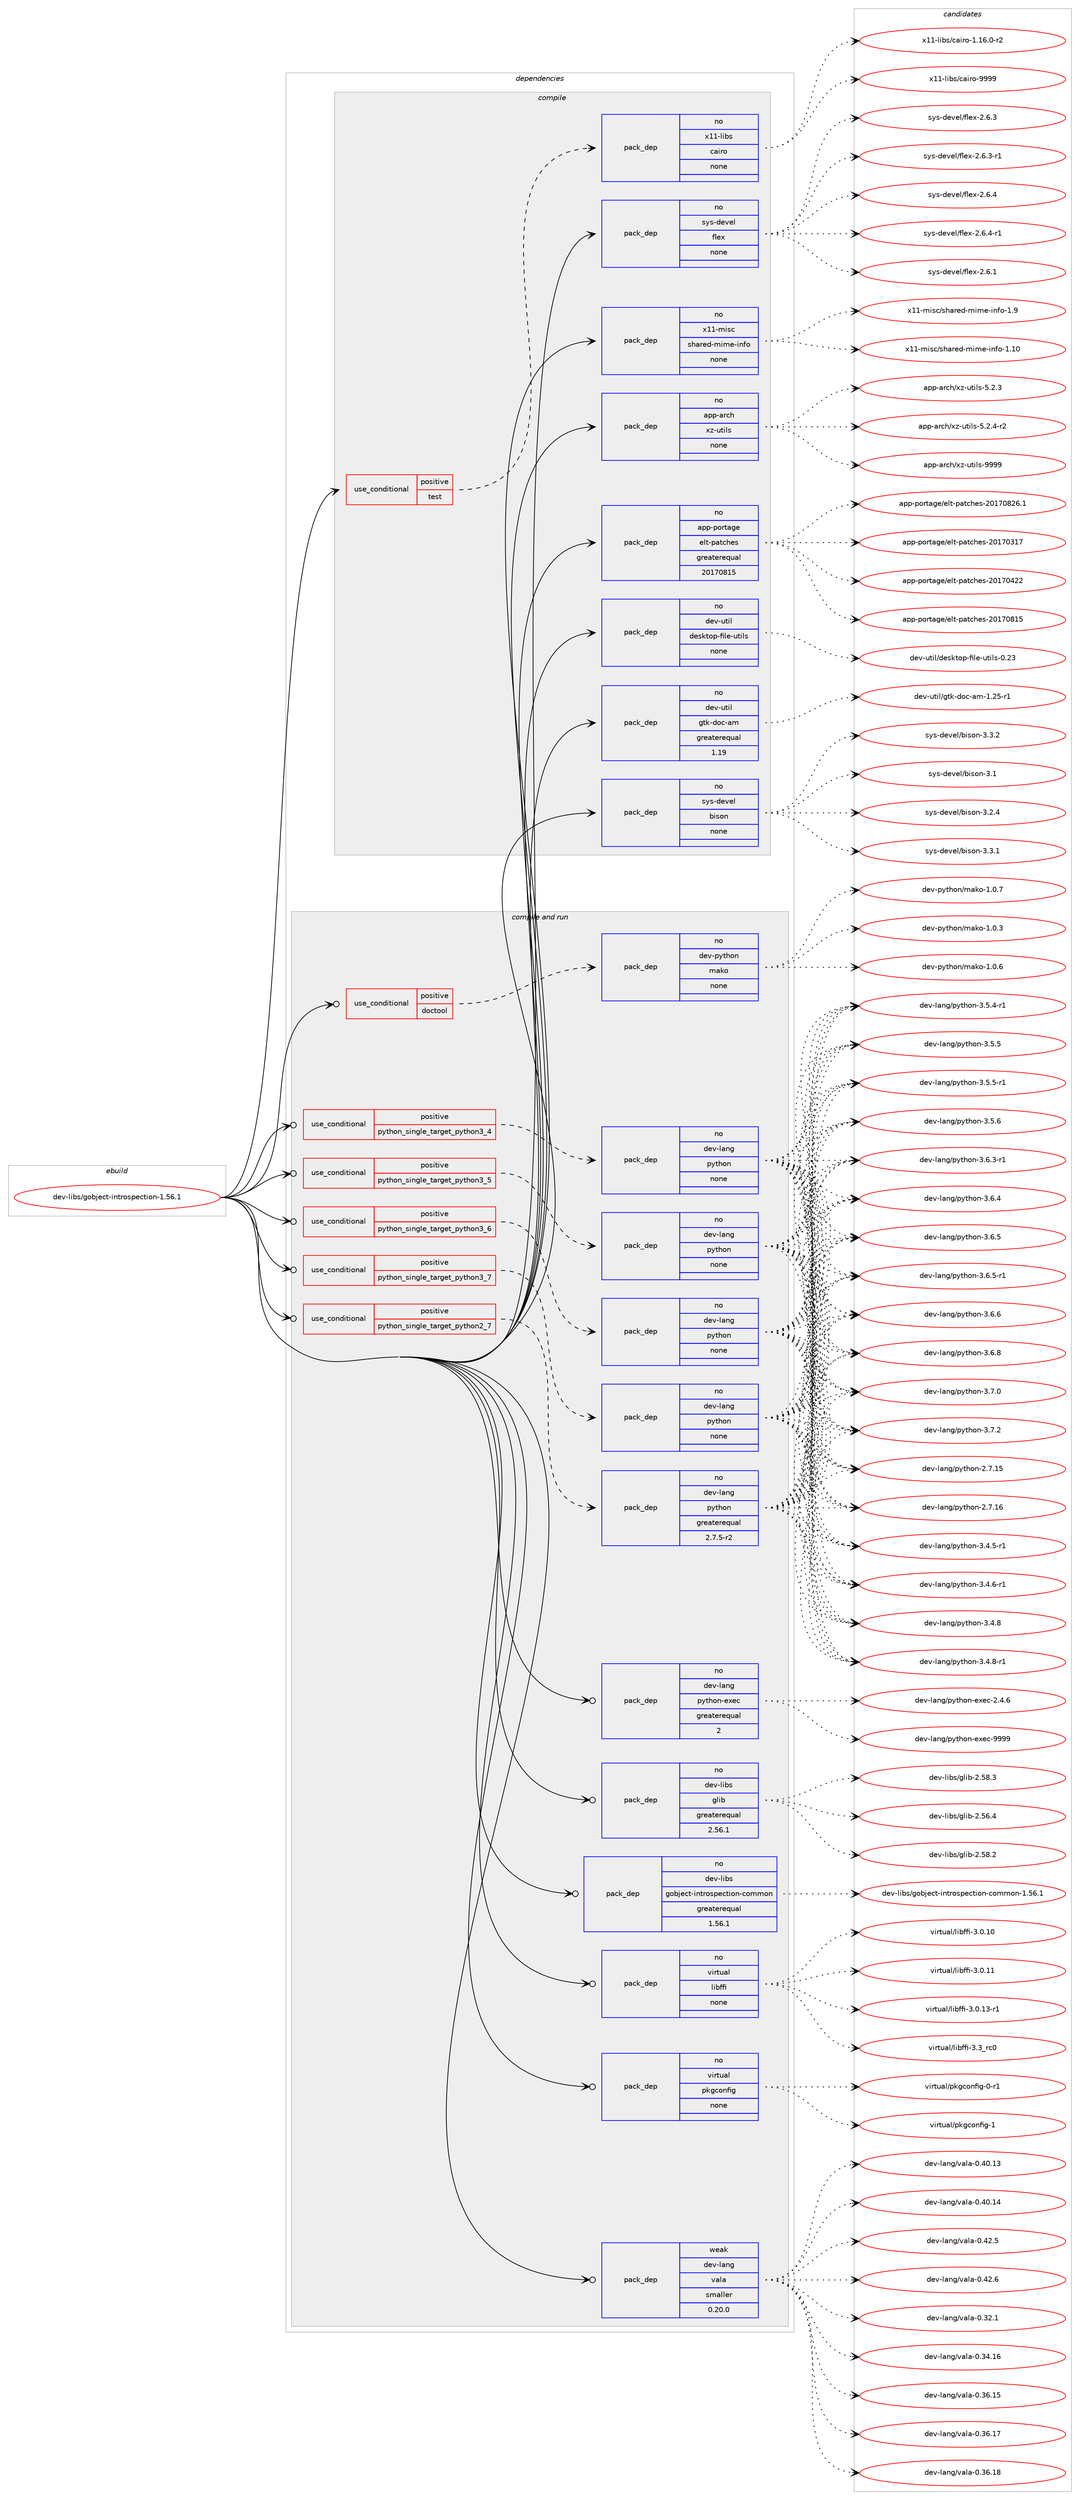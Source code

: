 digraph prolog {

# *************
# Graph options
# *************

newrank=true;
concentrate=true;
compound=true;
graph [rankdir=LR,fontname=Helvetica,fontsize=10,ranksep=1.5];#, ranksep=2.5, nodesep=0.2];
edge  [arrowhead=vee];
node  [fontname=Helvetica,fontsize=10];

# **********
# The ebuild
# **********

subgraph cluster_leftcol {
color=gray;
rank=same;
label=<<i>ebuild</i>>;
id [label="dev-libs/gobject-introspection-1.56.1", color=red, width=4, href="../dev-libs/gobject-introspection-1.56.1.svg"];
}

# ****************
# The dependencies
# ****************

subgraph cluster_midcol {
color=gray;
label=<<i>dependencies</i>>;
subgraph cluster_compile {
fillcolor="#eeeeee";
style=filled;
label=<<i>compile</i>>;
subgraph cond365723 {
dependency1366156 [label=<<TABLE BORDER="0" CELLBORDER="1" CELLSPACING="0" CELLPADDING="4"><TR><TD ROWSPAN="3" CELLPADDING="10">use_conditional</TD></TR><TR><TD>positive</TD></TR><TR><TD>test</TD></TR></TABLE>>, shape=none, color=red];
subgraph pack977716 {
dependency1366157 [label=<<TABLE BORDER="0" CELLBORDER="1" CELLSPACING="0" CELLPADDING="4" WIDTH="220"><TR><TD ROWSPAN="6" CELLPADDING="30">pack_dep</TD></TR><TR><TD WIDTH="110">no</TD></TR><TR><TD>x11-libs</TD></TR><TR><TD>cairo</TD></TR><TR><TD>none</TD></TR><TR><TD></TD></TR></TABLE>>, shape=none, color=blue];
}
dependency1366156:e -> dependency1366157:w [weight=20,style="dashed",arrowhead="vee"];
}
id:e -> dependency1366156:w [weight=20,style="solid",arrowhead="vee"];
subgraph pack977717 {
dependency1366158 [label=<<TABLE BORDER="0" CELLBORDER="1" CELLSPACING="0" CELLPADDING="4" WIDTH="220"><TR><TD ROWSPAN="6" CELLPADDING="30">pack_dep</TD></TR><TR><TD WIDTH="110">no</TD></TR><TR><TD>app-arch</TD></TR><TR><TD>xz-utils</TD></TR><TR><TD>none</TD></TR><TR><TD></TD></TR></TABLE>>, shape=none, color=blue];
}
id:e -> dependency1366158:w [weight=20,style="solid",arrowhead="vee"];
subgraph pack977718 {
dependency1366159 [label=<<TABLE BORDER="0" CELLBORDER="1" CELLSPACING="0" CELLPADDING="4" WIDTH="220"><TR><TD ROWSPAN="6" CELLPADDING="30">pack_dep</TD></TR><TR><TD WIDTH="110">no</TD></TR><TR><TD>app-portage</TD></TR><TR><TD>elt-patches</TD></TR><TR><TD>greaterequal</TD></TR><TR><TD>20170815</TD></TR></TABLE>>, shape=none, color=blue];
}
id:e -> dependency1366159:w [weight=20,style="solid",arrowhead="vee"];
subgraph pack977719 {
dependency1366160 [label=<<TABLE BORDER="0" CELLBORDER="1" CELLSPACING="0" CELLPADDING="4" WIDTH="220"><TR><TD ROWSPAN="6" CELLPADDING="30">pack_dep</TD></TR><TR><TD WIDTH="110">no</TD></TR><TR><TD>dev-util</TD></TR><TR><TD>desktop-file-utils</TD></TR><TR><TD>none</TD></TR><TR><TD></TD></TR></TABLE>>, shape=none, color=blue];
}
id:e -> dependency1366160:w [weight=20,style="solid",arrowhead="vee"];
subgraph pack977720 {
dependency1366161 [label=<<TABLE BORDER="0" CELLBORDER="1" CELLSPACING="0" CELLPADDING="4" WIDTH="220"><TR><TD ROWSPAN="6" CELLPADDING="30">pack_dep</TD></TR><TR><TD WIDTH="110">no</TD></TR><TR><TD>dev-util</TD></TR><TR><TD>gtk-doc-am</TD></TR><TR><TD>greaterequal</TD></TR><TR><TD>1.19</TD></TR></TABLE>>, shape=none, color=blue];
}
id:e -> dependency1366161:w [weight=20,style="solid",arrowhead="vee"];
subgraph pack977721 {
dependency1366162 [label=<<TABLE BORDER="0" CELLBORDER="1" CELLSPACING="0" CELLPADDING="4" WIDTH="220"><TR><TD ROWSPAN="6" CELLPADDING="30">pack_dep</TD></TR><TR><TD WIDTH="110">no</TD></TR><TR><TD>sys-devel</TD></TR><TR><TD>bison</TD></TR><TR><TD>none</TD></TR><TR><TD></TD></TR></TABLE>>, shape=none, color=blue];
}
id:e -> dependency1366162:w [weight=20,style="solid",arrowhead="vee"];
subgraph pack977722 {
dependency1366163 [label=<<TABLE BORDER="0" CELLBORDER="1" CELLSPACING="0" CELLPADDING="4" WIDTH="220"><TR><TD ROWSPAN="6" CELLPADDING="30">pack_dep</TD></TR><TR><TD WIDTH="110">no</TD></TR><TR><TD>sys-devel</TD></TR><TR><TD>flex</TD></TR><TR><TD>none</TD></TR><TR><TD></TD></TR></TABLE>>, shape=none, color=blue];
}
id:e -> dependency1366163:w [weight=20,style="solid",arrowhead="vee"];
subgraph pack977723 {
dependency1366164 [label=<<TABLE BORDER="0" CELLBORDER="1" CELLSPACING="0" CELLPADDING="4" WIDTH="220"><TR><TD ROWSPAN="6" CELLPADDING="30">pack_dep</TD></TR><TR><TD WIDTH="110">no</TD></TR><TR><TD>x11-misc</TD></TR><TR><TD>shared-mime-info</TD></TR><TR><TD>none</TD></TR><TR><TD></TD></TR></TABLE>>, shape=none, color=blue];
}
id:e -> dependency1366164:w [weight=20,style="solid",arrowhead="vee"];
}
subgraph cluster_compileandrun {
fillcolor="#eeeeee";
style=filled;
label=<<i>compile and run</i>>;
subgraph cond365724 {
dependency1366165 [label=<<TABLE BORDER="0" CELLBORDER="1" CELLSPACING="0" CELLPADDING="4"><TR><TD ROWSPAN="3" CELLPADDING="10">use_conditional</TD></TR><TR><TD>positive</TD></TR><TR><TD>doctool</TD></TR></TABLE>>, shape=none, color=red];
subgraph pack977724 {
dependency1366166 [label=<<TABLE BORDER="0" CELLBORDER="1" CELLSPACING="0" CELLPADDING="4" WIDTH="220"><TR><TD ROWSPAN="6" CELLPADDING="30">pack_dep</TD></TR><TR><TD WIDTH="110">no</TD></TR><TR><TD>dev-python</TD></TR><TR><TD>mako</TD></TR><TR><TD>none</TD></TR><TR><TD></TD></TR></TABLE>>, shape=none, color=blue];
}
dependency1366165:e -> dependency1366166:w [weight=20,style="dashed",arrowhead="vee"];
}
id:e -> dependency1366165:w [weight=20,style="solid",arrowhead="odotvee"];
subgraph cond365725 {
dependency1366167 [label=<<TABLE BORDER="0" CELLBORDER="1" CELLSPACING="0" CELLPADDING="4"><TR><TD ROWSPAN="3" CELLPADDING="10">use_conditional</TD></TR><TR><TD>positive</TD></TR><TR><TD>python_single_target_python2_7</TD></TR></TABLE>>, shape=none, color=red];
subgraph pack977725 {
dependency1366168 [label=<<TABLE BORDER="0" CELLBORDER="1" CELLSPACING="0" CELLPADDING="4" WIDTH="220"><TR><TD ROWSPAN="6" CELLPADDING="30">pack_dep</TD></TR><TR><TD WIDTH="110">no</TD></TR><TR><TD>dev-lang</TD></TR><TR><TD>python</TD></TR><TR><TD>greaterequal</TD></TR><TR><TD>2.7.5-r2</TD></TR></TABLE>>, shape=none, color=blue];
}
dependency1366167:e -> dependency1366168:w [weight=20,style="dashed",arrowhead="vee"];
}
id:e -> dependency1366167:w [weight=20,style="solid",arrowhead="odotvee"];
subgraph cond365726 {
dependency1366169 [label=<<TABLE BORDER="0" CELLBORDER="1" CELLSPACING="0" CELLPADDING="4"><TR><TD ROWSPAN="3" CELLPADDING="10">use_conditional</TD></TR><TR><TD>positive</TD></TR><TR><TD>python_single_target_python3_4</TD></TR></TABLE>>, shape=none, color=red];
subgraph pack977726 {
dependency1366170 [label=<<TABLE BORDER="0" CELLBORDER="1" CELLSPACING="0" CELLPADDING="4" WIDTH="220"><TR><TD ROWSPAN="6" CELLPADDING="30">pack_dep</TD></TR><TR><TD WIDTH="110">no</TD></TR><TR><TD>dev-lang</TD></TR><TR><TD>python</TD></TR><TR><TD>none</TD></TR><TR><TD></TD></TR></TABLE>>, shape=none, color=blue];
}
dependency1366169:e -> dependency1366170:w [weight=20,style="dashed",arrowhead="vee"];
}
id:e -> dependency1366169:w [weight=20,style="solid",arrowhead="odotvee"];
subgraph cond365727 {
dependency1366171 [label=<<TABLE BORDER="0" CELLBORDER="1" CELLSPACING="0" CELLPADDING="4"><TR><TD ROWSPAN="3" CELLPADDING="10">use_conditional</TD></TR><TR><TD>positive</TD></TR><TR><TD>python_single_target_python3_5</TD></TR></TABLE>>, shape=none, color=red];
subgraph pack977727 {
dependency1366172 [label=<<TABLE BORDER="0" CELLBORDER="1" CELLSPACING="0" CELLPADDING="4" WIDTH="220"><TR><TD ROWSPAN="6" CELLPADDING="30">pack_dep</TD></TR><TR><TD WIDTH="110">no</TD></TR><TR><TD>dev-lang</TD></TR><TR><TD>python</TD></TR><TR><TD>none</TD></TR><TR><TD></TD></TR></TABLE>>, shape=none, color=blue];
}
dependency1366171:e -> dependency1366172:w [weight=20,style="dashed",arrowhead="vee"];
}
id:e -> dependency1366171:w [weight=20,style="solid",arrowhead="odotvee"];
subgraph cond365728 {
dependency1366173 [label=<<TABLE BORDER="0" CELLBORDER="1" CELLSPACING="0" CELLPADDING="4"><TR><TD ROWSPAN="3" CELLPADDING="10">use_conditional</TD></TR><TR><TD>positive</TD></TR><TR><TD>python_single_target_python3_6</TD></TR></TABLE>>, shape=none, color=red];
subgraph pack977728 {
dependency1366174 [label=<<TABLE BORDER="0" CELLBORDER="1" CELLSPACING="0" CELLPADDING="4" WIDTH="220"><TR><TD ROWSPAN="6" CELLPADDING="30">pack_dep</TD></TR><TR><TD WIDTH="110">no</TD></TR><TR><TD>dev-lang</TD></TR><TR><TD>python</TD></TR><TR><TD>none</TD></TR><TR><TD></TD></TR></TABLE>>, shape=none, color=blue];
}
dependency1366173:e -> dependency1366174:w [weight=20,style="dashed",arrowhead="vee"];
}
id:e -> dependency1366173:w [weight=20,style="solid",arrowhead="odotvee"];
subgraph cond365729 {
dependency1366175 [label=<<TABLE BORDER="0" CELLBORDER="1" CELLSPACING="0" CELLPADDING="4"><TR><TD ROWSPAN="3" CELLPADDING="10">use_conditional</TD></TR><TR><TD>positive</TD></TR><TR><TD>python_single_target_python3_7</TD></TR></TABLE>>, shape=none, color=red];
subgraph pack977729 {
dependency1366176 [label=<<TABLE BORDER="0" CELLBORDER="1" CELLSPACING="0" CELLPADDING="4" WIDTH="220"><TR><TD ROWSPAN="6" CELLPADDING="30">pack_dep</TD></TR><TR><TD WIDTH="110">no</TD></TR><TR><TD>dev-lang</TD></TR><TR><TD>python</TD></TR><TR><TD>none</TD></TR><TR><TD></TD></TR></TABLE>>, shape=none, color=blue];
}
dependency1366175:e -> dependency1366176:w [weight=20,style="dashed",arrowhead="vee"];
}
id:e -> dependency1366175:w [weight=20,style="solid",arrowhead="odotvee"];
subgraph pack977730 {
dependency1366177 [label=<<TABLE BORDER="0" CELLBORDER="1" CELLSPACING="0" CELLPADDING="4" WIDTH="220"><TR><TD ROWSPAN="6" CELLPADDING="30">pack_dep</TD></TR><TR><TD WIDTH="110">no</TD></TR><TR><TD>dev-lang</TD></TR><TR><TD>python-exec</TD></TR><TR><TD>greaterequal</TD></TR><TR><TD>2</TD></TR></TABLE>>, shape=none, color=blue];
}
id:e -> dependency1366177:w [weight=20,style="solid",arrowhead="odotvee"];
subgraph pack977731 {
dependency1366178 [label=<<TABLE BORDER="0" CELLBORDER="1" CELLSPACING="0" CELLPADDING="4" WIDTH="220"><TR><TD ROWSPAN="6" CELLPADDING="30">pack_dep</TD></TR><TR><TD WIDTH="110">no</TD></TR><TR><TD>dev-libs</TD></TR><TR><TD>glib</TD></TR><TR><TD>greaterequal</TD></TR><TR><TD>2.56.1</TD></TR></TABLE>>, shape=none, color=blue];
}
id:e -> dependency1366178:w [weight=20,style="solid",arrowhead="odotvee"];
subgraph pack977732 {
dependency1366179 [label=<<TABLE BORDER="0" CELLBORDER="1" CELLSPACING="0" CELLPADDING="4" WIDTH="220"><TR><TD ROWSPAN="6" CELLPADDING="30">pack_dep</TD></TR><TR><TD WIDTH="110">no</TD></TR><TR><TD>dev-libs</TD></TR><TR><TD>gobject-introspection-common</TD></TR><TR><TD>greaterequal</TD></TR><TR><TD>1.56.1</TD></TR></TABLE>>, shape=none, color=blue];
}
id:e -> dependency1366179:w [weight=20,style="solid",arrowhead="odotvee"];
subgraph pack977733 {
dependency1366180 [label=<<TABLE BORDER="0" CELLBORDER="1" CELLSPACING="0" CELLPADDING="4" WIDTH="220"><TR><TD ROWSPAN="6" CELLPADDING="30">pack_dep</TD></TR><TR><TD WIDTH="110">no</TD></TR><TR><TD>virtual</TD></TR><TR><TD>libffi</TD></TR><TR><TD>none</TD></TR><TR><TD></TD></TR></TABLE>>, shape=none, color=blue];
}
id:e -> dependency1366180:w [weight=20,style="solid",arrowhead="odotvee"];
subgraph pack977734 {
dependency1366181 [label=<<TABLE BORDER="0" CELLBORDER="1" CELLSPACING="0" CELLPADDING="4" WIDTH="220"><TR><TD ROWSPAN="6" CELLPADDING="30">pack_dep</TD></TR><TR><TD WIDTH="110">no</TD></TR><TR><TD>virtual</TD></TR><TR><TD>pkgconfig</TD></TR><TR><TD>none</TD></TR><TR><TD></TD></TR></TABLE>>, shape=none, color=blue];
}
id:e -> dependency1366181:w [weight=20,style="solid",arrowhead="odotvee"];
subgraph pack977735 {
dependency1366182 [label=<<TABLE BORDER="0" CELLBORDER="1" CELLSPACING="0" CELLPADDING="4" WIDTH="220"><TR><TD ROWSPAN="6" CELLPADDING="30">pack_dep</TD></TR><TR><TD WIDTH="110">weak</TD></TR><TR><TD>dev-lang</TD></TR><TR><TD>vala</TD></TR><TR><TD>smaller</TD></TR><TR><TD>0.20.0</TD></TR></TABLE>>, shape=none, color=blue];
}
id:e -> dependency1366182:w [weight=20,style="solid",arrowhead="odotvee"];
}
subgraph cluster_run {
fillcolor="#eeeeee";
style=filled;
label=<<i>run</i>>;
}
}

# **************
# The candidates
# **************

subgraph cluster_choices {
rank=same;
color=gray;
label=<<i>candidates</i>>;

subgraph choice977716 {
color=black;
nodesep=1;
choice12049494510810598115479997105114111454946495446484511450 [label="x11-libs/cairo-1.16.0-r2", color=red, width=4,href="../x11-libs/cairo-1.16.0-r2.svg"];
choice120494945108105981154799971051141114557575757 [label="x11-libs/cairo-9999", color=red, width=4,href="../x11-libs/cairo-9999.svg"];
dependency1366157:e -> choice12049494510810598115479997105114111454946495446484511450:w [style=dotted,weight="100"];
dependency1366157:e -> choice120494945108105981154799971051141114557575757:w [style=dotted,weight="100"];
}
subgraph choice977717 {
color=black;
nodesep=1;
choice971121124597114991044712012245117116105108115455346504651 [label="app-arch/xz-utils-5.2.3", color=red, width=4,href="../app-arch/xz-utils-5.2.3.svg"];
choice9711211245971149910447120122451171161051081154553465046524511450 [label="app-arch/xz-utils-5.2.4-r2", color=red, width=4,href="../app-arch/xz-utils-5.2.4-r2.svg"];
choice9711211245971149910447120122451171161051081154557575757 [label="app-arch/xz-utils-9999", color=red, width=4,href="../app-arch/xz-utils-9999.svg"];
dependency1366158:e -> choice971121124597114991044712012245117116105108115455346504651:w [style=dotted,weight="100"];
dependency1366158:e -> choice9711211245971149910447120122451171161051081154553465046524511450:w [style=dotted,weight="100"];
dependency1366158:e -> choice9711211245971149910447120122451171161051081154557575757:w [style=dotted,weight="100"];
}
subgraph choice977718 {
color=black;
nodesep=1;
choice97112112451121111141169710310147101108116451129711699104101115455048495548514955 [label="app-portage/elt-patches-20170317", color=red, width=4,href="../app-portage/elt-patches-20170317.svg"];
choice97112112451121111141169710310147101108116451129711699104101115455048495548525050 [label="app-portage/elt-patches-20170422", color=red, width=4,href="../app-portage/elt-patches-20170422.svg"];
choice97112112451121111141169710310147101108116451129711699104101115455048495548564953 [label="app-portage/elt-patches-20170815", color=red, width=4,href="../app-portage/elt-patches-20170815.svg"];
choice971121124511211111411697103101471011081164511297116991041011154550484955485650544649 [label="app-portage/elt-patches-20170826.1", color=red, width=4,href="../app-portage/elt-patches-20170826.1.svg"];
dependency1366159:e -> choice97112112451121111141169710310147101108116451129711699104101115455048495548514955:w [style=dotted,weight="100"];
dependency1366159:e -> choice97112112451121111141169710310147101108116451129711699104101115455048495548525050:w [style=dotted,weight="100"];
dependency1366159:e -> choice97112112451121111141169710310147101108116451129711699104101115455048495548564953:w [style=dotted,weight="100"];
dependency1366159:e -> choice971121124511211111411697103101471011081164511297116991041011154550484955485650544649:w [style=dotted,weight="100"];
}
subgraph choice977719 {
color=black;
nodesep=1;
choice100101118451171161051084710010111510711611111245102105108101451171161051081154548465051 [label="dev-util/desktop-file-utils-0.23", color=red, width=4,href="../dev-util/desktop-file-utils-0.23.svg"];
dependency1366160:e -> choice100101118451171161051084710010111510711611111245102105108101451171161051081154548465051:w [style=dotted,weight="100"];
}
subgraph choice977720 {
color=black;
nodesep=1;
choice10010111845117116105108471031161074510011199459710945494650534511449 [label="dev-util/gtk-doc-am-1.25-r1", color=red, width=4,href="../dev-util/gtk-doc-am-1.25-r1.svg"];
dependency1366161:e -> choice10010111845117116105108471031161074510011199459710945494650534511449:w [style=dotted,weight="100"];
}
subgraph choice977721 {
color=black;
nodesep=1;
choice11512111545100101118101108479810511511111045514649 [label="sys-devel/bison-3.1", color=red, width=4,href="../sys-devel/bison-3.1.svg"];
choice115121115451001011181011084798105115111110455146504652 [label="sys-devel/bison-3.2.4", color=red, width=4,href="../sys-devel/bison-3.2.4.svg"];
choice115121115451001011181011084798105115111110455146514649 [label="sys-devel/bison-3.3.1", color=red, width=4,href="../sys-devel/bison-3.3.1.svg"];
choice115121115451001011181011084798105115111110455146514650 [label="sys-devel/bison-3.3.2", color=red, width=4,href="../sys-devel/bison-3.3.2.svg"];
dependency1366162:e -> choice11512111545100101118101108479810511511111045514649:w [style=dotted,weight="100"];
dependency1366162:e -> choice115121115451001011181011084798105115111110455146504652:w [style=dotted,weight="100"];
dependency1366162:e -> choice115121115451001011181011084798105115111110455146514649:w [style=dotted,weight="100"];
dependency1366162:e -> choice115121115451001011181011084798105115111110455146514650:w [style=dotted,weight="100"];
}
subgraph choice977722 {
color=black;
nodesep=1;
choice1151211154510010111810110847102108101120455046544649 [label="sys-devel/flex-2.6.1", color=red, width=4,href="../sys-devel/flex-2.6.1.svg"];
choice1151211154510010111810110847102108101120455046544651 [label="sys-devel/flex-2.6.3", color=red, width=4,href="../sys-devel/flex-2.6.3.svg"];
choice11512111545100101118101108471021081011204550465446514511449 [label="sys-devel/flex-2.6.3-r1", color=red, width=4,href="../sys-devel/flex-2.6.3-r1.svg"];
choice1151211154510010111810110847102108101120455046544652 [label="sys-devel/flex-2.6.4", color=red, width=4,href="../sys-devel/flex-2.6.4.svg"];
choice11512111545100101118101108471021081011204550465446524511449 [label="sys-devel/flex-2.6.4-r1", color=red, width=4,href="../sys-devel/flex-2.6.4-r1.svg"];
dependency1366163:e -> choice1151211154510010111810110847102108101120455046544649:w [style=dotted,weight="100"];
dependency1366163:e -> choice1151211154510010111810110847102108101120455046544651:w [style=dotted,weight="100"];
dependency1366163:e -> choice11512111545100101118101108471021081011204550465446514511449:w [style=dotted,weight="100"];
dependency1366163:e -> choice1151211154510010111810110847102108101120455046544652:w [style=dotted,weight="100"];
dependency1366163:e -> choice11512111545100101118101108471021081011204550465446524511449:w [style=dotted,weight="100"];
}
subgraph choice977723 {
color=black;
nodesep=1;
choice12049494510910511599471151049711410110045109105109101451051101021114549464948 [label="x11-misc/shared-mime-info-1.10", color=red, width=4,href="../x11-misc/shared-mime-info-1.10.svg"];
choice120494945109105115994711510497114101100451091051091014510511010211145494657 [label="x11-misc/shared-mime-info-1.9", color=red, width=4,href="../x11-misc/shared-mime-info-1.9.svg"];
dependency1366164:e -> choice12049494510910511599471151049711410110045109105109101451051101021114549464948:w [style=dotted,weight="100"];
dependency1366164:e -> choice120494945109105115994711510497114101100451091051091014510511010211145494657:w [style=dotted,weight="100"];
}
subgraph choice977724 {
color=black;
nodesep=1;
choice100101118451121211161041111104710997107111454946484651 [label="dev-python/mako-1.0.3", color=red, width=4,href="../dev-python/mako-1.0.3.svg"];
choice100101118451121211161041111104710997107111454946484654 [label="dev-python/mako-1.0.6", color=red, width=4,href="../dev-python/mako-1.0.6.svg"];
choice100101118451121211161041111104710997107111454946484655 [label="dev-python/mako-1.0.7", color=red, width=4,href="../dev-python/mako-1.0.7.svg"];
dependency1366166:e -> choice100101118451121211161041111104710997107111454946484651:w [style=dotted,weight="100"];
dependency1366166:e -> choice100101118451121211161041111104710997107111454946484654:w [style=dotted,weight="100"];
dependency1366166:e -> choice100101118451121211161041111104710997107111454946484655:w [style=dotted,weight="100"];
}
subgraph choice977725 {
color=black;
nodesep=1;
choice10010111845108971101034711212111610411111045504655464953 [label="dev-lang/python-2.7.15", color=red, width=4,href="../dev-lang/python-2.7.15.svg"];
choice10010111845108971101034711212111610411111045504655464954 [label="dev-lang/python-2.7.16", color=red, width=4,href="../dev-lang/python-2.7.16.svg"];
choice1001011184510897110103471121211161041111104551465246534511449 [label="dev-lang/python-3.4.5-r1", color=red, width=4,href="../dev-lang/python-3.4.5-r1.svg"];
choice1001011184510897110103471121211161041111104551465246544511449 [label="dev-lang/python-3.4.6-r1", color=red, width=4,href="../dev-lang/python-3.4.6-r1.svg"];
choice100101118451089711010347112121116104111110455146524656 [label="dev-lang/python-3.4.8", color=red, width=4,href="../dev-lang/python-3.4.8.svg"];
choice1001011184510897110103471121211161041111104551465246564511449 [label="dev-lang/python-3.4.8-r1", color=red, width=4,href="../dev-lang/python-3.4.8-r1.svg"];
choice1001011184510897110103471121211161041111104551465346524511449 [label="dev-lang/python-3.5.4-r1", color=red, width=4,href="../dev-lang/python-3.5.4-r1.svg"];
choice100101118451089711010347112121116104111110455146534653 [label="dev-lang/python-3.5.5", color=red, width=4,href="../dev-lang/python-3.5.5.svg"];
choice1001011184510897110103471121211161041111104551465346534511449 [label="dev-lang/python-3.5.5-r1", color=red, width=4,href="../dev-lang/python-3.5.5-r1.svg"];
choice100101118451089711010347112121116104111110455146534654 [label="dev-lang/python-3.5.6", color=red, width=4,href="../dev-lang/python-3.5.6.svg"];
choice1001011184510897110103471121211161041111104551465446514511449 [label="dev-lang/python-3.6.3-r1", color=red, width=4,href="../dev-lang/python-3.6.3-r1.svg"];
choice100101118451089711010347112121116104111110455146544652 [label="dev-lang/python-3.6.4", color=red, width=4,href="../dev-lang/python-3.6.4.svg"];
choice100101118451089711010347112121116104111110455146544653 [label="dev-lang/python-3.6.5", color=red, width=4,href="../dev-lang/python-3.6.5.svg"];
choice1001011184510897110103471121211161041111104551465446534511449 [label="dev-lang/python-3.6.5-r1", color=red, width=4,href="../dev-lang/python-3.6.5-r1.svg"];
choice100101118451089711010347112121116104111110455146544654 [label="dev-lang/python-3.6.6", color=red, width=4,href="../dev-lang/python-3.6.6.svg"];
choice100101118451089711010347112121116104111110455146544656 [label="dev-lang/python-3.6.8", color=red, width=4,href="../dev-lang/python-3.6.8.svg"];
choice100101118451089711010347112121116104111110455146554648 [label="dev-lang/python-3.7.0", color=red, width=4,href="../dev-lang/python-3.7.0.svg"];
choice100101118451089711010347112121116104111110455146554650 [label="dev-lang/python-3.7.2", color=red, width=4,href="../dev-lang/python-3.7.2.svg"];
dependency1366168:e -> choice10010111845108971101034711212111610411111045504655464953:w [style=dotted,weight="100"];
dependency1366168:e -> choice10010111845108971101034711212111610411111045504655464954:w [style=dotted,weight="100"];
dependency1366168:e -> choice1001011184510897110103471121211161041111104551465246534511449:w [style=dotted,weight="100"];
dependency1366168:e -> choice1001011184510897110103471121211161041111104551465246544511449:w [style=dotted,weight="100"];
dependency1366168:e -> choice100101118451089711010347112121116104111110455146524656:w [style=dotted,weight="100"];
dependency1366168:e -> choice1001011184510897110103471121211161041111104551465246564511449:w [style=dotted,weight="100"];
dependency1366168:e -> choice1001011184510897110103471121211161041111104551465346524511449:w [style=dotted,weight="100"];
dependency1366168:e -> choice100101118451089711010347112121116104111110455146534653:w [style=dotted,weight="100"];
dependency1366168:e -> choice1001011184510897110103471121211161041111104551465346534511449:w [style=dotted,weight="100"];
dependency1366168:e -> choice100101118451089711010347112121116104111110455146534654:w [style=dotted,weight="100"];
dependency1366168:e -> choice1001011184510897110103471121211161041111104551465446514511449:w [style=dotted,weight="100"];
dependency1366168:e -> choice100101118451089711010347112121116104111110455146544652:w [style=dotted,weight="100"];
dependency1366168:e -> choice100101118451089711010347112121116104111110455146544653:w [style=dotted,weight="100"];
dependency1366168:e -> choice1001011184510897110103471121211161041111104551465446534511449:w [style=dotted,weight="100"];
dependency1366168:e -> choice100101118451089711010347112121116104111110455146544654:w [style=dotted,weight="100"];
dependency1366168:e -> choice100101118451089711010347112121116104111110455146544656:w [style=dotted,weight="100"];
dependency1366168:e -> choice100101118451089711010347112121116104111110455146554648:w [style=dotted,weight="100"];
dependency1366168:e -> choice100101118451089711010347112121116104111110455146554650:w [style=dotted,weight="100"];
}
subgraph choice977726 {
color=black;
nodesep=1;
choice10010111845108971101034711212111610411111045504655464953 [label="dev-lang/python-2.7.15", color=red, width=4,href="../dev-lang/python-2.7.15.svg"];
choice10010111845108971101034711212111610411111045504655464954 [label="dev-lang/python-2.7.16", color=red, width=4,href="../dev-lang/python-2.7.16.svg"];
choice1001011184510897110103471121211161041111104551465246534511449 [label="dev-lang/python-3.4.5-r1", color=red, width=4,href="../dev-lang/python-3.4.5-r1.svg"];
choice1001011184510897110103471121211161041111104551465246544511449 [label="dev-lang/python-3.4.6-r1", color=red, width=4,href="../dev-lang/python-3.4.6-r1.svg"];
choice100101118451089711010347112121116104111110455146524656 [label="dev-lang/python-3.4.8", color=red, width=4,href="../dev-lang/python-3.4.8.svg"];
choice1001011184510897110103471121211161041111104551465246564511449 [label="dev-lang/python-3.4.8-r1", color=red, width=4,href="../dev-lang/python-3.4.8-r1.svg"];
choice1001011184510897110103471121211161041111104551465346524511449 [label="dev-lang/python-3.5.4-r1", color=red, width=4,href="../dev-lang/python-3.5.4-r1.svg"];
choice100101118451089711010347112121116104111110455146534653 [label="dev-lang/python-3.5.5", color=red, width=4,href="../dev-lang/python-3.5.5.svg"];
choice1001011184510897110103471121211161041111104551465346534511449 [label="dev-lang/python-3.5.5-r1", color=red, width=4,href="../dev-lang/python-3.5.5-r1.svg"];
choice100101118451089711010347112121116104111110455146534654 [label="dev-lang/python-3.5.6", color=red, width=4,href="../dev-lang/python-3.5.6.svg"];
choice1001011184510897110103471121211161041111104551465446514511449 [label="dev-lang/python-3.6.3-r1", color=red, width=4,href="../dev-lang/python-3.6.3-r1.svg"];
choice100101118451089711010347112121116104111110455146544652 [label="dev-lang/python-3.6.4", color=red, width=4,href="../dev-lang/python-3.6.4.svg"];
choice100101118451089711010347112121116104111110455146544653 [label="dev-lang/python-3.6.5", color=red, width=4,href="../dev-lang/python-3.6.5.svg"];
choice1001011184510897110103471121211161041111104551465446534511449 [label="dev-lang/python-3.6.5-r1", color=red, width=4,href="../dev-lang/python-3.6.5-r1.svg"];
choice100101118451089711010347112121116104111110455146544654 [label="dev-lang/python-3.6.6", color=red, width=4,href="../dev-lang/python-3.6.6.svg"];
choice100101118451089711010347112121116104111110455146544656 [label="dev-lang/python-3.6.8", color=red, width=4,href="../dev-lang/python-3.6.8.svg"];
choice100101118451089711010347112121116104111110455146554648 [label="dev-lang/python-3.7.0", color=red, width=4,href="../dev-lang/python-3.7.0.svg"];
choice100101118451089711010347112121116104111110455146554650 [label="dev-lang/python-3.7.2", color=red, width=4,href="../dev-lang/python-3.7.2.svg"];
dependency1366170:e -> choice10010111845108971101034711212111610411111045504655464953:w [style=dotted,weight="100"];
dependency1366170:e -> choice10010111845108971101034711212111610411111045504655464954:w [style=dotted,weight="100"];
dependency1366170:e -> choice1001011184510897110103471121211161041111104551465246534511449:w [style=dotted,weight="100"];
dependency1366170:e -> choice1001011184510897110103471121211161041111104551465246544511449:w [style=dotted,weight="100"];
dependency1366170:e -> choice100101118451089711010347112121116104111110455146524656:w [style=dotted,weight="100"];
dependency1366170:e -> choice1001011184510897110103471121211161041111104551465246564511449:w [style=dotted,weight="100"];
dependency1366170:e -> choice1001011184510897110103471121211161041111104551465346524511449:w [style=dotted,weight="100"];
dependency1366170:e -> choice100101118451089711010347112121116104111110455146534653:w [style=dotted,weight="100"];
dependency1366170:e -> choice1001011184510897110103471121211161041111104551465346534511449:w [style=dotted,weight="100"];
dependency1366170:e -> choice100101118451089711010347112121116104111110455146534654:w [style=dotted,weight="100"];
dependency1366170:e -> choice1001011184510897110103471121211161041111104551465446514511449:w [style=dotted,weight="100"];
dependency1366170:e -> choice100101118451089711010347112121116104111110455146544652:w [style=dotted,weight="100"];
dependency1366170:e -> choice100101118451089711010347112121116104111110455146544653:w [style=dotted,weight="100"];
dependency1366170:e -> choice1001011184510897110103471121211161041111104551465446534511449:w [style=dotted,weight="100"];
dependency1366170:e -> choice100101118451089711010347112121116104111110455146544654:w [style=dotted,weight="100"];
dependency1366170:e -> choice100101118451089711010347112121116104111110455146544656:w [style=dotted,weight="100"];
dependency1366170:e -> choice100101118451089711010347112121116104111110455146554648:w [style=dotted,weight="100"];
dependency1366170:e -> choice100101118451089711010347112121116104111110455146554650:w [style=dotted,weight="100"];
}
subgraph choice977727 {
color=black;
nodesep=1;
choice10010111845108971101034711212111610411111045504655464953 [label="dev-lang/python-2.7.15", color=red, width=4,href="../dev-lang/python-2.7.15.svg"];
choice10010111845108971101034711212111610411111045504655464954 [label="dev-lang/python-2.7.16", color=red, width=4,href="../dev-lang/python-2.7.16.svg"];
choice1001011184510897110103471121211161041111104551465246534511449 [label="dev-lang/python-3.4.5-r1", color=red, width=4,href="../dev-lang/python-3.4.5-r1.svg"];
choice1001011184510897110103471121211161041111104551465246544511449 [label="dev-lang/python-3.4.6-r1", color=red, width=4,href="../dev-lang/python-3.4.6-r1.svg"];
choice100101118451089711010347112121116104111110455146524656 [label="dev-lang/python-3.4.8", color=red, width=4,href="../dev-lang/python-3.4.8.svg"];
choice1001011184510897110103471121211161041111104551465246564511449 [label="dev-lang/python-3.4.8-r1", color=red, width=4,href="../dev-lang/python-3.4.8-r1.svg"];
choice1001011184510897110103471121211161041111104551465346524511449 [label="dev-lang/python-3.5.4-r1", color=red, width=4,href="../dev-lang/python-3.5.4-r1.svg"];
choice100101118451089711010347112121116104111110455146534653 [label="dev-lang/python-3.5.5", color=red, width=4,href="../dev-lang/python-3.5.5.svg"];
choice1001011184510897110103471121211161041111104551465346534511449 [label="dev-lang/python-3.5.5-r1", color=red, width=4,href="../dev-lang/python-3.5.5-r1.svg"];
choice100101118451089711010347112121116104111110455146534654 [label="dev-lang/python-3.5.6", color=red, width=4,href="../dev-lang/python-3.5.6.svg"];
choice1001011184510897110103471121211161041111104551465446514511449 [label="dev-lang/python-3.6.3-r1", color=red, width=4,href="../dev-lang/python-3.6.3-r1.svg"];
choice100101118451089711010347112121116104111110455146544652 [label="dev-lang/python-3.6.4", color=red, width=4,href="../dev-lang/python-3.6.4.svg"];
choice100101118451089711010347112121116104111110455146544653 [label="dev-lang/python-3.6.5", color=red, width=4,href="../dev-lang/python-3.6.5.svg"];
choice1001011184510897110103471121211161041111104551465446534511449 [label="dev-lang/python-3.6.5-r1", color=red, width=4,href="../dev-lang/python-3.6.5-r1.svg"];
choice100101118451089711010347112121116104111110455146544654 [label="dev-lang/python-3.6.6", color=red, width=4,href="../dev-lang/python-3.6.6.svg"];
choice100101118451089711010347112121116104111110455146544656 [label="dev-lang/python-3.6.8", color=red, width=4,href="../dev-lang/python-3.6.8.svg"];
choice100101118451089711010347112121116104111110455146554648 [label="dev-lang/python-3.7.0", color=red, width=4,href="../dev-lang/python-3.7.0.svg"];
choice100101118451089711010347112121116104111110455146554650 [label="dev-lang/python-3.7.2", color=red, width=4,href="../dev-lang/python-3.7.2.svg"];
dependency1366172:e -> choice10010111845108971101034711212111610411111045504655464953:w [style=dotted,weight="100"];
dependency1366172:e -> choice10010111845108971101034711212111610411111045504655464954:w [style=dotted,weight="100"];
dependency1366172:e -> choice1001011184510897110103471121211161041111104551465246534511449:w [style=dotted,weight="100"];
dependency1366172:e -> choice1001011184510897110103471121211161041111104551465246544511449:w [style=dotted,weight="100"];
dependency1366172:e -> choice100101118451089711010347112121116104111110455146524656:w [style=dotted,weight="100"];
dependency1366172:e -> choice1001011184510897110103471121211161041111104551465246564511449:w [style=dotted,weight="100"];
dependency1366172:e -> choice1001011184510897110103471121211161041111104551465346524511449:w [style=dotted,weight="100"];
dependency1366172:e -> choice100101118451089711010347112121116104111110455146534653:w [style=dotted,weight="100"];
dependency1366172:e -> choice1001011184510897110103471121211161041111104551465346534511449:w [style=dotted,weight="100"];
dependency1366172:e -> choice100101118451089711010347112121116104111110455146534654:w [style=dotted,weight="100"];
dependency1366172:e -> choice1001011184510897110103471121211161041111104551465446514511449:w [style=dotted,weight="100"];
dependency1366172:e -> choice100101118451089711010347112121116104111110455146544652:w [style=dotted,weight="100"];
dependency1366172:e -> choice100101118451089711010347112121116104111110455146544653:w [style=dotted,weight="100"];
dependency1366172:e -> choice1001011184510897110103471121211161041111104551465446534511449:w [style=dotted,weight="100"];
dependency1366172:e -> choice100101118451089711010347112121116104111110455146544654:w [style=dotted,weight="100"];
dependency1366172:e -> choice100101118451089711010347112121116104111110455146544656:w [style=dotted,weight="100"];
dependency1366172:e -> choice100101118451089711010347112121116104111110455146554648:w [style=dotted,weight="100"];
dependency1366172:e -> choice100101118451089711010347112121116104111110455146554650:w [style=dotted,weight="100"];
}
subgraph choice977728 {
color=black;
nodesep=1;
choice10010111845108971101034711212111610411111045504655464953 [label="dev-lang/python-2.7.15", color=red, width=4,href="../dev-lang/python-2.7.15.svg"];
choice10010111845108971101034711212111610411111045504655464954 [label="dev-lang/python-2.7.16", color=red, width=4,href="../dev-lang/python-2.7.16.svg"];
choice1001011184510897110103471121211161041111104551465246534511449 [label="dev-lang/python-3.4.5-r1", color=red, width=4,href="../dev-lang/python-3.4.5-r1.svg"];
choice1001011184510897110103471121211161041111104551465246544511449 [label="dev-lang/python-3.4.6-r1", color=red, width=4,href="../dev-lang/python-3.4.6-r1.svg"];
choice100101118451089711010347112121116104111110455146524656 [label="dev-lang/python-3.4.8", color=red, width=4,href="../dev-lang/python-3.4.8.svg"];
choice1001011184510897110103471121211161041111104551465246564511449 [label="dev-lang/python-3.4.8-r1", color=red, width=4,href="../dev-lang/python-3.4.8-r1.svg"];
choice1001011184510897110103471121211161041111104551465346524511449 [label="dev-lang/python-3.5.4-r1", color=red, width=4,href="../dev-lang/python-3.5.4-r1.svg"];
choice100101118451089711010347112121116104111110455146534653 [label="dev-lang/python-3.5.5", color=red, width=4,href="../dev-lang/python-3.5.5.svg"];
choice1001011184510897110103471121211161041111104551465346534511449 [label="dev-lang/python-3.5.5-r1", color=red, width=4,href="../dev-lang/python-3.5.5-r1.svg"];
choice100101118451089711010347112121116104111110455146534654 [label="dev-lang/python-3.5.6", color=red, width=4,href="../dev-lang/python-3.5.6.svg"];
choice1001011184510897110103471121211161041111104551465446514511449 [label="dev-lang/python-3.6.3-r1", color=red, width=4,href="../dev-lang/python-3.6.3-r1.svg"];
choice100101118451089711010347112121116104111110455146544652 [label="dev-lang/python-3.6.4", color=red, width=4,href="../dev-lang/python-3.6.4.svg"];
choice100101118451089711010347112121116104111110455146544653 [label="dev-lang/python-3.6.5", color=red, width=4,href="../dev-lang/python-3.6.5.svg"];
choice1001011184510897110103471121211161041111104551465446534511449 [label="dev-lang/python-3.6.5-r1", color=red, width=4,href="../dev-lang/python-3.6.5-r1.svg"];
choice100101118451089711010347112121116104111110455146544654 [label="dev-lang/python-3.6.6", color=red, width=4,href="../dev-lang/python-3.6.6.svg"];
choice100101118451089711010347112121116104111110455146544656 [label="dev-lang/python-3.6.8", color=red, width=4,href="../dev-lang/python-3.6.8.svg"];
choice100101118451089711010347112121116104111110455146554648 [label="dev-lang/python-3.7.0", color=red, width=4,href="../dev-lang/python-3.7.0.svg"];
choice100101118451089711010347112121116104111110455146554650 [label="dev-lang/python-3.7.2", color=red, width=4,href="../dev-lang/python-3.7.2.svg"];
dependency1366174:e -> choice10010111845108971101034711212111610411111045504655464953:w [style=dotted,weight="100"];
dependency1366174:e -> choice10010111845108971101034711212111610411111045504655464954:w [style=dotted,weight="100"];
dependency1366174:e -> choice1001011184510897110103471121211161041111104551465246534511449:w [style=dotted,weight="100"];
dependency1366174:e -> choice1001011184510897110103471121211161041111104551465246544511449:w [style=dotted,weight="100"];
dependency1366174:e -> choice100101118451089711010347112121116104111110455146524656:w [style=dotted,weight="100"];
dependency1366174:e -> choice1001011184510897110103471121211161041111104551465246564511449:w [style=dotted,weight="100"];
dependency1366174:e -> choice1001011184510897110103471121211161041111104551465346524511449:w [style=dotted,weight="100"];
dependency1366174:e -> choice100101118451089711010347112121116104111110455146534653:w [style=dotted,weight="100"];
dependency1366174:e -> choice1001011184510897110103471121211161041111104551465346534511449:w [style=dotted,weight="100"];
dependency1366174:e -> choice100101118451089711010347112121116104111110455146534654:w [style=dotted,weight="100"];
dependency1366174:e -> choice1001011184510897110103471121211161041111104551465446514511449:w [style=dotted,weight="100"];
dependency1366174:e -> choice100101118451089711010347112121116104111110455146544652:w [style=dotted,weight="100"];
dependency1366174:e -> choice100101118451089711010347112121116104111110455146544653:w [style=dotted,weight="100"];
dependency1366174:e -> choice1001011184510897110103471121211161041111104551465446534511449:w [style=dotted,weight="100"];
dependency1366174:e -> choice100101118451089711010347112121116104111110455146544654:w [style=dotted,weight="100"];
dependency1366174:e -> choice100101118451089711010347112121116104111110455146544656:w [style=dotted,weight="100"];
dependency1366174:e -> choice100101118451089711010347112121116104111110455146554648:w [style=dotted,weight="100"];
dependency1366174:e -> choice100101118451089711010347112121116104111110455146554650:w [style=dotted,weight="100"];
}
subgraph choice977729 {
color=black;
nodesep=1;
choice10010111845108971101034711212111610411111045504655464953 [label="dev-lang/python-2.7.15", color=red, width=4,href="../dev-lang/python-2.7.15.svg"];
choice10010111845108971101034711212111610411111045504655464954 [label="dev-lang/python-2.7.16", color=red, width=4,href="../dev-lang/python-2.7.16.svg"];
choice1001011184510897110103471121211161041111104551465246534511449 [label="dev-lang/python-3.4.5-r1", color=red, width=4,href="../dev-lang/python-3.4.5-r1.svg"];
choice1001011184510897110103471121211161041111104551465246544511449 [label="dev-lang/python-3.4.6-r1", color=red, width=4,href="../dev-lang/python-3.4.6-r1.svg"];
choice100101118451089711010347112121116104111110455146524656 [label="dev-lang/python-3.4.8", color=red, width=4,href="../dev-lang/python-3.4.8.svg"];
choice1001011184510897110103471121211161041111104551465246564511449 [label="dev-lang/python-3.4.8-r1", color=red, width=4,href="../dev-lang/python-3.4.8-r1.svg"];
choice1001011184510897110103471121211161041111104551465346524511449 [label="dev-lang/python-3.5.4-r1", color=red, width=4,href="../dev-lang/python-3.5.4-r1.svg"];
choice100101118451089711010347112121116104111110455146534653 [label="dev-lang/python-3.5.5", color=red, width=4,href="../dev-lang/python-3.5.5.svg"];
choice1001011184510897110103471121211161041111104551465346534511449 [label="dev-lang/python-3.5.5-r1", color=red, width=4,href="../dev-lang/python-3.5.5-r1.svg"];
choice100101118451089711010347112121116104111110455146534654 [label="dev-lang/python-3.5.6", color=red, width=4,href="../dev-lang/python-3.5.6.svg"];
choice1001011184510897110103471121211161041111104551465446514511449 [label="dev-lang/python-3.6.3-r1", color=red, width=4,href="../dev-lang/python-3.6.3-r1.svg"];
choice100101118451089711010347112121116104111110455146544652 [label="dev-lang/python-3.6.4", color=red, width=4,href="../dev-lang/python-3.6.4.svg"];
choice100101118451089711010347112121116104111110455146544653 [label="dev-lang/python-3.6.5", color=red, width=4,href="../dev-lang/python-3.6.5.svg"];
choice1001011184510897110103471121211161041111104551465446534511449 [label="dev-lang/python-3.6.5-r1", color=red, width=4,href="../dev-lang/python-3.6.5-r1.svg"];
choice100101118451089711010347112121116104111110455146544654 [label="dev-lang/python-3.6.6", color=red, width=4,href="../dev-lang/python-3.6.6.svg"];
choice100101118451089711010347112121116104111110455146544656 [label="dev-lang/python-3.6.8", color=red, width=4,href="../dev-lang/python-3.6.8.svg"];
choice100101118451089711010347112121116104111110455146554648 [label="dev-lang/python-3.7.0", color=red, width=4,href="../dev-lang/python-3.7.0.svg"];
choice100101118451089711010347112121116104111110455146554650 [label="dev-lang/python-3.7.2", color=red, width=4,href="../dev-lang/python-3.7.2.svg"];
dependency1366176:e -> choice10010111845108971101034711212111610411111045504655464953:w [style=dotted,weight="100"];
dependency1366176:e -> choice10010111845108971101034711212111610411111045504655464954:w [style=dotted,weight="100"];
dependency1366176:e -> choice1001011184510897110103471121211161041111104551465246534511449:w [style=dotted,weight="100"];
dependency1366176:e -> choice1001011184510897110103471121211161041111104551465246544511449:w [style=dotted,weight="100"];
dependency1366176:e -> choice100101118451089711010347112121116104111110455146524656:w [style=dotted,weight="100"];
dependency1366176:e -> choice1001011184510897110103471121211161041111104551465246564511449:w [style=dotted,weight="100"];
dependency1366176:e -> choice1001011184510897110103471121211161041111104551465346524511449:w [style=dotted,weight="100"];
dependency1366176:e -> choice100101118451089711010347112121116104111110455146534653:w [style=dotted,weight="100"];
dependency1366176:e -> choice1001011184510897110103471121211161041111104551465346534511449:w [style=dotted,weight="100"];
dependency1366176:e -> choice100101118451089711010347112121116104111110455146534654:w [style=dotted,weight="100"];
dependency1366176:e -> choice1001011184510897110103471121211161041111104551465446514511449:w [style=dotted,weight="100"];
dependency1366176:e -> choice100101118451089711010347112121116104111110455146544652:w [style=dotted,weight="100"];
dependency1366176:e -> choice100101118451089711010347112121116104111110455146544653:w [style=dotted,weight="100"];
dependency1366176:e -> choice1001011184510897110103471121211161041111104551465446534511449:w [style=dotted,weight="100"];
dependency1366176:e -> choice100101118451089711010347112121116104111110455146544654:w [style=dotted,weight="100"];
dependency1366176:e -> choice100101118451089711010347112121116104111110455146544656:w [style=dotted,weight="100"];
dependency1366176:e -> choice100101118451089711010347112121116104111110455146554648:w [style=dotted,weight="100"];
dependency1366176:e -> choice100101118451089711010347112121116104111110455146554650:w [style=dotted,weight="100"];
}
subgraph choice977730 {
color=black;
nodesep=1;
choice1001011184510897110103471121211161041111104510112010199455046524654 [label="dev-lang/python-exec-2.4.6", color=red, width=4,href="../dev-lang/python-exec-2.4.6.svg"];
choice10010111845108971101034711212111610411111045101120101994557575757 [label="dev-lang/python-exec-9999", color=red, width=4,href="../dev-lang/python-exec-9999.svg"];
dependency1366177:e -> choice1001011184510897110103471121211161041111104510112010199455046524654:w [style=dotted,weight="100"];
dependency1366177:e -> choice10010111845108971101034711212111610411111045101120101994557575757:w [style=dotted,weight="100"];
}
subgraph choice977731 {
color=black;
nodesep=1;
choice1001011184510810598115471031081059845504653544652 [label="dev-libs/glib-2.56.4", color=red, width=4,href="../dev-libs/glib-2.56.4.svg"];
choice1001011184510810598115471031081059845504653564650 [label="dev-libs/glib-2.58.2", color=red, width=4,href="../dev-libs/glib-2.58.2.svg"];
choice1001011184510810598115471031081059845504653564651 [label="dev-libs/glib-2.58.3", color=red, width=4,href="../dev-libs/glib-2.58.3.svg"];
dependency1366178:e -> choice1001011184510810598115471031081059845504653544652:w [style=dotted,weight="100"];
dependency1366178:e -> choice1001011184510810598115471031081059845504653564650:w [style=dotted,weight="100"];
dependency1366178:e -> choice1001011184510810598115471031081059845504653564651:w [style=dotted,weight="100"];
}
subgraph choice977732 {
color=black;
nodesep=1;
choice10010111845108105981154710311198106101991164510511011611411111511210199116105111110459911110910911111045494653544649 [label="dev-libs/gobject-introspection-common-1.56.1", color=red, width=4,href="../dev-libs/gobject-introspection-common-1.56.1.svg"];
dependency1366179:e -> choice10010111845108105981154710311198106101991164510511011611411111511210199116105111110459911110910911111045494653544649:w [style=dotted,weight="100"];
}
subgraph choice977733 {
color=black;
nodesep=1;
choice11810511411611797108471081059810210210545514648464948 [label="virtual/libffi-3.0.10", color=red, width=4,href="../virtual/libffi-3.0.10.svg"];
choice11810511411611797108471081059810210210545514648464949 [label="virtual/libffi-3.0.11", color=red, width=4,href="../virtual/libffi-3.0.11.svg"];
choice118105114116117971084710810598102102105455146484649514511449 [label="virtual/libffi-3.0.13-r1", color=red, width=4,href="../virtual/libffi-3.0.13-r1.svg"];
choice11810511411611797108471081059810210210545514651951149948 [label="virtual/libffi-3.3_rc0", color=red, width=4,href="../virtual/libffi-3.3_rc0.svg"];
dependency1366180:e -> choice11810511411611797108471081059810210210545514648464948:w [style=dotted,weight="100"];
dependency1366180:e -> choice11810511411611797108471081059810210210545514648464949:w [style=dotted,weight="100"];
dependency1366180:e -> choice118105114116117971084710810598102102105455146484649514511449:w [style=dotted,weight="100"];
dependency1366180:e -> choice11810511411611797108471081059810210210545514651951149948:w [style=dotted,weight="100"];
}
subgraph choice977734 {
color=black;
nodesep=1;
choice11810511411611797108471121071039911111010210510345484511449 [label="virtual/pkgconfig-0-r1", color=red, width=4,href="../virtual/pkgconfig-0-r1.svg"];
choice1181051141161179710847112107103991111101021051034549 [label="virtual/pkgconfig-1", color=red, width=4,href="../virtual/pkgconfig-1.svg"];
dependency1366181:e -> choice11810511411611797108471121071039911111010210510345484511449:w [style=dotted,weight="100"];
dependency1366181:e -> choice1181051141161179710847112107103991111101021051034549:w [style=dotted,weight="100"];
}
subgraph choice977735 {
color=black;
nodesep=1;
choice100101118451089711010347118971089745484651504649 [label="dev-lang/vala-0.32.1", color=red, width=4,href="../dev-lang/vala-0.32.1.svg"];
choice10010111845108971101034711897108974548465152464954 [label="dev-lang/vala-0.34.16", color=red, width=4,href="../dev-lang/vala-0.34.16.svg"];
choice10010111845108971101034711897108974548465154464953 [label="dev-lang/vala-0.36.15", color=red, width=4,href="../dev-lang/vala-0.36.15.svg"];
choice10010111845108971101034711897108974548465154464955 [label="dev-lang/vala-0.36.17", color=red, width=4,href="../dev-lang/vala-0.36.17.svg"];
choice10010111845108971101034711897108974548465154464956 [label="dev-lang/vala-0.36.18", color=red, width=4,href="../dev-lang/vala-0.36.18.svg"];
choice10010111845108971101034711897108974548465248464951 [label="dev-lang/vala-0.40.13", color=red, width=4,href="../dev-lang/vala-0.40.13.svg"];
choice10010111845108971101034711897108974548465248464952 [label="dev-lang/vala-0.40.14", color=red, width=4,href="../dev-lang/vala-0.40.14.svg"];
choice100101118451089711010347118971089745484652504653 [label="dev-lang/vala-0.42.5", color=red, width=4,href="../dev-lang/vala-0.42.5.svg"];
choice100101118451089711010347118971089745484652504654 [label="dev-lang/vala-0.42.6", color=red, width=4,href="../dev-lang/vala-0.42.6.svg"];
dependency1366182:e -> choice100101118451089711010347118971089745484651504649:w [style=dotted,weight="100"];
dependency1366182:e -> choice10010111845108971101034711897108974548465152464954:w [style=dotted,weight="100"];
dependency1366182:e -> choice10010111845108971101034711897108974548465154464953:w [style=dotted,weight="100"];
dependency1366182:e -> choice10010111845108971101034711897108974548465154464955:w [style=dotted,weight="100"];
dependency1366182:e -> choice10010111845108971101034711897108974548465154464956:w [style=dotted,weight="100"];
dependency1366182:e -> choice10010111845108971101034711897108974548465248464951:w [style=dotted,weight="100"];
dependency1366182:e -> choice10010111845108971101034711897108974548465248464952:w [style=dotted,weight="100"];
dependency1366182:e -> choice100101118451089711010347118971089745484652504653:w [style=dotted,weight="100"];
dependency1366182:e -> choice100101118451089711010347118971089745484652504654:w [style=dotted,weight="100"];
}
}

}
